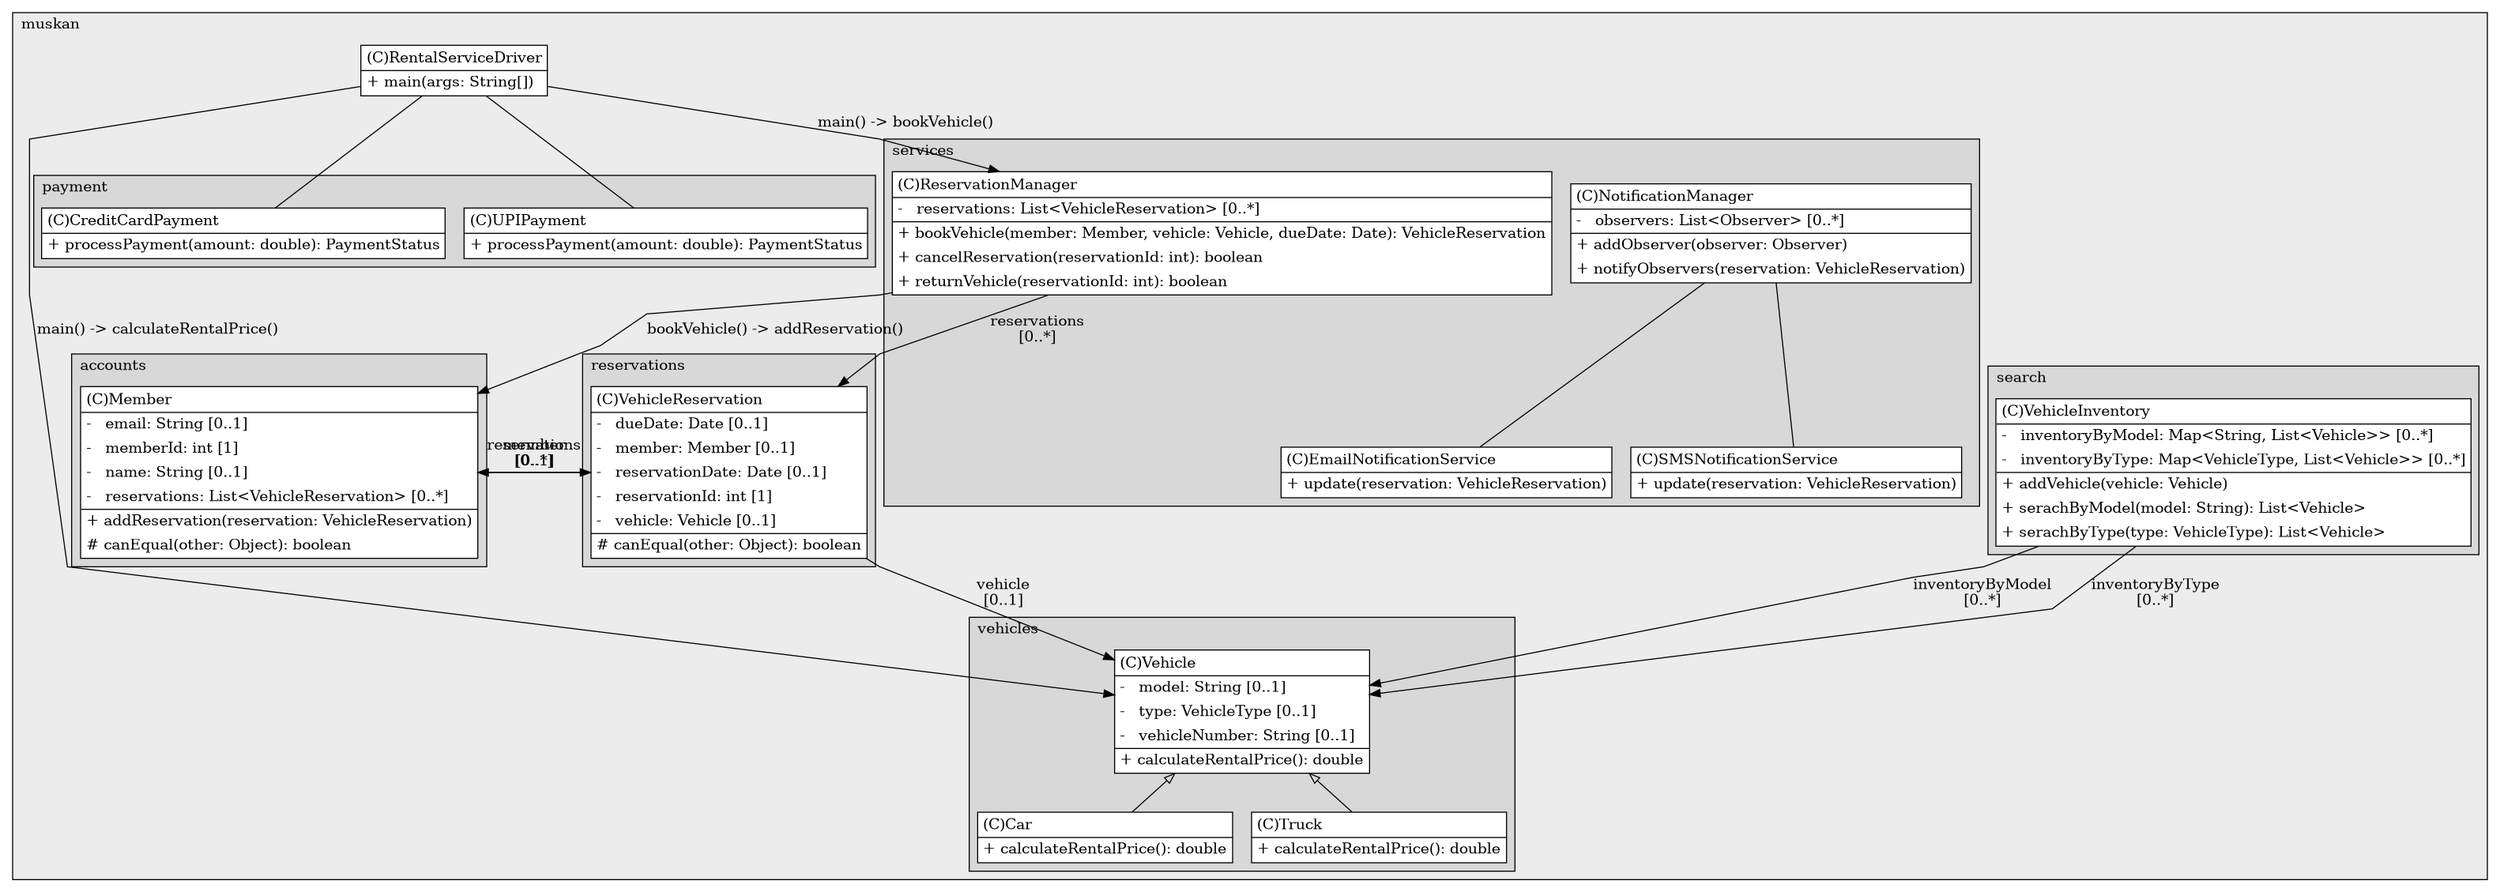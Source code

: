 @startuml

/' diagram meta data start
config=StructureConfiguration;
{
  "projectClassification": {
    "searchMode": "OpenProject", // OpenProject, AllProjects
    "includedProjects": "",
    "pathEndKeywords": "*.impl",
    "isClientPath": "",
    "isClientName": "",
    "isTestPath": "",
    "isTestName": "",
    "isMappingPath": "",
    "isMappingName": "",
    "isDataAccessPath": "",
    "isDataAccessName": "",
    "isDataStructurePath": "",
    "isDataStructureName": "",
    "isInterfaceStructuresPath": "",
    "isInterfaceStructuresName": "",
    "isEntryPointPath": "",
    "isEntryPointName": "",
    "treatFinalFieldsAsMandatory": false
  },
  "graphRestriction": {
    "classPackageExcludeFilter": "",
    "classPackageIncludeFilter": "",
    "classNameExcludeFilter": "",
    "classNameIncludeFilter": "",
    "methodNameExcludeFilter": "",
    "methodNameIncludeFilter": "",
    "removeByInheritance": "", // inheritance/annotation based filtering is done in a second step
    "removeByAnnotation": "",
    "removeByClassPackage": "", // cleanup the graph after inheritance/annotation based filtering is done
    "removeByClassName": "",
    "cutMappings": false,
    "cutEnum": true,
    "cutTests": true,
    "cutClient": true,
    "cutDataAccess": false,
    "cutInterfaceStructures": false,
    "cutDataStructures": false,
    "cutGetterAndSetter": true,
    "cutConstructors": true
  },
  "graphTraversal": {
    "forwardDepth": 6,
    "backwardDepth": 6,
    "classPackageExcludeFilter": "",
    "classPackageIncludeFilter": "",
    "classNameExcludeFilter": "",
    "classNameIncludeFilter": "",
    "methodNameExcludeFilter": "",
    "methodNameIncludeFilter": "",
    "hideMappings": false,
    "hideDataStructures": false,
    "hidePrivateMethods": true,
    "hideInterfaceCalls": true, // indirection: implementation -> interface (is hidden) -> implementation
    "onlyShowApplicationEntryPoints": false, // root node is included
    "useMethodCallsForStructureDiagram": "ForwardOnly" // ForwardOnly, BothDirections, No
  },
  "details": {
    "aggregation": "GroupByClass", // ByClass, GroupByClass, None
    "showClassGenericTypes": true,
    "showMethods": true,
    "showMethodParameterNames": true,
    "showMethodParameterTypes": true,
    "showMethodReturnType": true,
    "showPackageLevels": 2,
    "showDetailedClassStructure": true
  },
  "rootClass": "org.muskan.RentalServiceDriver",
  "extensionCallbackMethod": "" // qualified.class.name#methodName - signature: public static String method(String)
}
diagram meta data end '/



digraph g {
    rankdir="TB"
    splines=polyline
    

'nodes 
subgraph cluster_1062805971 { 
   	label=muskan
	labeljust=l
	fillcolor="#ececec"
	style=filled
   
   RentalServiceDriver1045385[
	label=<<TABLE BORDER="1" CELLBORDER="0" CELLPADDING="4" CELLSPACING="0">
<TR><TD ALIGN="LEFT" >(C)RentalServiceDriver</TD></TR>
<HR/>
<TR><TD ALIGN="LEFT" >+ main(args: String[])</TD></TR>
</TABLE>>
	style=filled
	margin=0
	shape=plaintext
	fillcolor="#FFFFFF"
];

subgraph cluster_1467354472 { 
   	label=vehicles
	labeljust=l
	fillcolor="#d8d8d8"
	style=filled
   
   Car165368414[
	label=<<TABLE BORDER="1" CELLBORDER="0" CELLPADDING="4" CELLSPACING="0">
<TR><TD ALIGN="LEFT" >(C)Car</TD></TR>
<HR/>
<TR><TD ALIGN="LEFT" >+ calculateRentalPrice(): double</TD></TR>
</TABLE>>
	style=filled
	margin=0
	shape=plaintext
	fillcolor="#FFFFFF"
];

Truck165368414[
	label=<<TABLE BORDER="1" CELLBORDER="0" CELLPADDING="4" CELLSPACING="0">
<TR><TD ALIGN="LEFT" >(C)Truck</TD></TR>
<HR/>
<TR><TD ALIGN="LEFT" >+ calculateRentalPrice(): double</TD></TR>
</TABLE>>
	style=filled
	margin=0
	shape=plaintext
	fillcolor="#FFFFFF"
];

Vehicle165368414[
	label=<<TABLE BORDER="1" CELLBORDER="0" CELLPADDING="4" CELLSPACING="0">
<TR><TD ALIGN="LEFT" >(C)Vehicle</TD></TR>
<HR/>
<TR><TD ALIGN="LEFT" >-   model: String [0..1]</TD></TR>
<TR><TD ALIGN="LEFT" >-   type: VehicleType [0..1]</TD></TR>
<TR><TD ALIGN="LEFT" >-   vehicleNumber: String [0..1]</TD></TR>
<HR/>
<TR><TD ALIGN="LEFT" >+ calculateRentalPrice(): double</TD></TR>
</TABLE>>
	style=filled
	margin=0
	shape=plaintext
	fillcolor="#FFFFFF"
];
} 

subgraph cluster_1610969735 { 
   	label=accounts
	labeljust=l
	fillcolor="#d8d8d8"
	style=filled
   
   Member308983677[
	label=<<TABLE BORDER="1" CELLBORDER="0" CELLPADDING="4" CELLSPACING="0">
<TR><TD ALIGN="LEFT" >(C)Member</TD></TR>
<HR/>
<TR><TD ALIGN="LEFT" >-   email: String [0..1]</TD></TR>
<TR><TD ALIGN="LEFT" >-   memberId: int [1]</TD></TR>
<TR><TD ALIGN="LEFT" >-   name: String [0..1]</TD></TR>
<TR><TD ALIGN="LEFT" >-   reservations: List&lt;VehicleReservation&gt; [0..*]</TD></TR>
<HR/>
<TR><TD ALIGN="LEFT" >+ addReservation(reservation: VehicleReservation)</TD></TR>
<TR><TD ALIGN="LEFT" ># canEqual(other: Object): boolean</TD></TR>
</TABLE>>
	style=filled
	margin=0
	shape=plaintext
	fillcolor="#FFFFFF"
];
} 

subgraph cluster_1635605691 { 
   	label=payment
	labeljust=l
	fillcolor="#d8d8d8"
	style=filled
   
   CreditCardPayment1400510577[
	label=<<TABLE BORDER="1" CELLBORDER="0" CELLPADDING="4" CELLSPACING="0">
<TR><TD ALIGN="LEFT" >(C)CreditCardPayment</TD></TR>
<HR/>
<TR><TD ALIGN="LEFT" >+ processPayment(amount: double): PaymentStatus</TD></TR>
</TABLE>>
	style=filled
	margin=0
	shape=plaintext
	fillcolor="#FFFFFF"
];

UPIPayment1400510577[
	label=<<TABLE BORDER="1" CELLBORDER="0" CELLPADDING="4" CELLSPACING="0">
<TR><TD ALIGN="LEFT" >(C)UPIPayment</TD></TR>
<HR/>
<TR><TD ALIGN="LEFT" >+ processPayment(amount: double): PaymentStatus</TD></TR>
</TABLE>>
	style=filled
	margin=0
	shape=plaintext
	fillcolor="#FFFFFF"
];
} 

subgraph cluster_1723026360 { 
   	label=reservations
	labeljust=l
	fillcolor="#d8d8d8"
	style=filled
   
   VehicleReservation1559924286[
	label=<<TABLE BORDER="1" CELLBORDER="0" CELLPADDING="4" CELLSPACING="0">
<TR><TD ALIGN="LEFT" >(C)VehicleReservation</TD></TR>
<HR/>
<TR><TD ALIGN="LEFT" >-   dueDate: Date [0..1]</TD></TR>
<TR><TD ALIGN="LEFT" >-   member: Member [0..1]</TD></TR>
<TR><TD ALIGN="LEFT" >-   reservationDate: Date [0..1]</TD></TR>
<TR><TD ALIGN="LEFT" >-   reservationId: int [1]</TD></TR>
<TR><TD ALIGN="LEFT" >-   vehicle: Vehicle [0..1]</TD></TR>
<HR/>
<TR><TD ALIGN="LEFT" ># canEqual(other: Object): boolean</TD></TR>
</TABLE>>
	style=filled
	margin=0
	shape=plaintext
	fillcolor="#FFFFFF"
];
} 

subgraph cluster_728846473 { 
   	label=search
	labeljust=l
	fillcolor="#d8d8d8"
	style=filled
   
   VehicleInventory1429166847[
	label=<<TABLE BORDER="1" CELLBORDER="0" CELLPADDING="4" CELLSPACING="0">
<TR><TD ALIGN="LEFT" >(C)VehicleInventory</TD></TR>
<HR/>
<TR><TD ALIGN="LEFT" >-   inventoryByModel: Map&lt;String, List&lt;Vehicle&gt;&gt; [0..*]</TD></TR>
<TR><TD ALIGN="LEFT" >-   inventoryByType: Map&lt;VehicleType, List&lt;Vehicle&gt;&gt; [0..*]</TD></TR>
<HR/>
<TR><TD ALIGN="LEFT" >+ addVehicle(vehicle: Vehicle)</TD></TR>
<TR><TD ALIGN="LEFT" >+ serachByModel(model: String): List&lt;Vehicle&gt;</TD></TR>
<TR><TD ALIGN="LEFT" >+ serachByType(type: VehicleType): List&lt;Vehicle&gt;</TD></TR>
</TABLE>>
	style=filled
	margin=0
	shape=plaintext
	fillcolor="#FFFFFF"
];
} 

subgraph cluster_832358143 { 
   	label=services
	labeljust=l
	fillcolor="#d8d8d8"
	style=filled
   
   EmailNotificationService469627915[
	label=<<TABLE BORDER="1" CELLBORDER="0" CELLPADDING="4" CELLSPACING="0">
<TR><TD ALIGN="LEFT" >(C)EmailNotificationService</TD></TR>
<HR/>
<TR><TD ALIGN="LEFT" >+ update(reservation: VehicleReservation)</TD></TR>
</TABLE>>
	style=filled
	margin=0
	shape=plaintext
	fillcolor="#FFFFFF"
];

NotificationManager469627915[
	label=<<TABLE BORDER="1" CELLBORDER="0" CELLPADDING="4" CELLSPACING="0">
<TR><TD ALIGN="LEFT" >(C)NotificationManager</TD></TR>
<HR/>
<TR><TD ALIGN="LEFT" >-   observers: List&lt;Observer&gt; [0..*]</TD></TR>
<HR/>
<TR><TD ALIGN="LEFT" >+ addObserver(observer: Observer)</TD></TR>
<TR><TD ALIGN="LEFT" >+ notifyObservers(reservation: VehicleReservation)</TD></TR>
</TABLE>>
	style=filled
	margin=0
	shape=plaintext
	fillcolor="#FFFFFF"
];

ReservationManager469627915[
	label=<<TABLE BORDER="1" CELLBORDER="0" CELLPADDING="4" CELLSPACING="0">
<TR><TD ALIGN="LEFT" >(C)ReservationManager</TD></TR>
<HR/>
<TR><TD ALIGN="LEFT" >-   reservations: List&lt;VehicleReservation&gt; [0..*]</TD></TR>
<HR/>
<TR><TD ALIGN="LEFT" >+ bookVehicle(member: Member, vehicle: Vehicle, dueDate: Date): VehicleReservation</TD></TR>
<TR><TD ALIGN="LEFT" >+ cancelReservation(reservationId: int): boolean</TD></TR>
<TR><TD ALIGN="LEFT" >+ returnVehicle(reservationId: int): boolean</TD></TR>
</TABLE>>
	style=filled
	margin=0
	shape=plaintext
	fillcolor="#FFFFFF"
];

SMSNotificationService469627915[
	label=<<TABLE BORDER="1" CELLBORDER="0" CELLPADDING="4" CELLSPACING="0">
<TR><TD ALIGN="LEFT" >(C)SMSNotificationService</TD></TR>
<HR/>
<TR><TD ALIGN="LEFT" >+ update(reservation: VehicleReservation)</TD></TR>
</TABLE>>
	style=filled
	margin=0
	shape=plaintext
	fillcolor="#FFFFFF"
];
} 
} 

'edges    
Member308983677 -> VehicleReservation1559924286[label="reservations
[0..*]"];
NotificationManager469627915 -> EmailNotificationService469627915[arrowhead=none];
NotificationManager469627915 -> SMSNotificationService469627915[arrowhead=none];
RentalServiceDriver1045385 -> CreditCardPayment1400510577[arrowhead=none];
RentalServiceDriver1045385 -> ReservationManager469627915[label="main() -> bookVehicle()"];
RentalServiceDriver1045385 -> UPIPayment1400510577[arrowhead=none];
RentalServiceDriver1045385 -> Vehicle165368414[label="main() -> calculateRentalPrice()"];
ReservationManager469627915 -> Member308983677[label="bookVehicle() -> addReservation()"];
ReservationManager469627915 -> VehicleReservation1559924286[label="reservations
[0..*]"];
Vehicle165368414 -> Car165368414[arrowhead=none, arrowtail=empty, dir=both];
Vehicle165368414 -> Truck165368414[arrowhead=none, arrowtail=empty, dir=both];
VehicleInventory1429166847 -> Vehicle165368414[label="inventoryByModel
[0..*]"];
VehicleInventory1429166847 -> Vehicle165368414[label="inventoryByType
[0..*]"];
VehicleReservation1559924286 -> Member308983677[label="member
[0..1]"];
VehicleReservation1559924286 -> Vehicle165368414[label="vehicle
[0..1]"];
    
}
@enduml